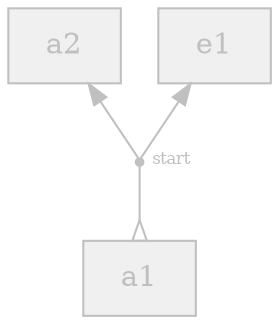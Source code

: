 digraph "PROV" { size="16,12"; rankdir="BT";
"http://example.org/a1" [fillcolor="#F0F0F0",color="gray",shape="polygon",sides="4",style="filled",label="a1",URL="http://example.org/a1",fontcolor="gray"]
"http://example.org/a2" [fillcolor="#F0F0F0",color="gray",shape="polygon",sides="4",style="filled",label="a2",URL="http://example.org/a2",fontcolor="gray"]
"http://example.org/e1" [fillcolor="#F0F0F0",color="gray",shape="polygon",sides="4",style="filled",label="e1",URL="http://example.org/e1",fontcolor="gray"]
"bn0" [shape="point",label="",fontcolor="gray",color="gray"]
"http://example.org/a1" -> "bn0" [arrowhead="none",dir="back",arrowtail="oinv",fontcolor="gray",color="gray"]
"bn0" -> "http://example.org/e1" [labelfontsize="8",labeldistance="1.5",color="gray",labelangle="60.0",rotation="20",taillabel="start",fontcolor="gray"]
"bn0" -> "http://example.org/a2" [fontcolor="gray",color="gray"]
}
